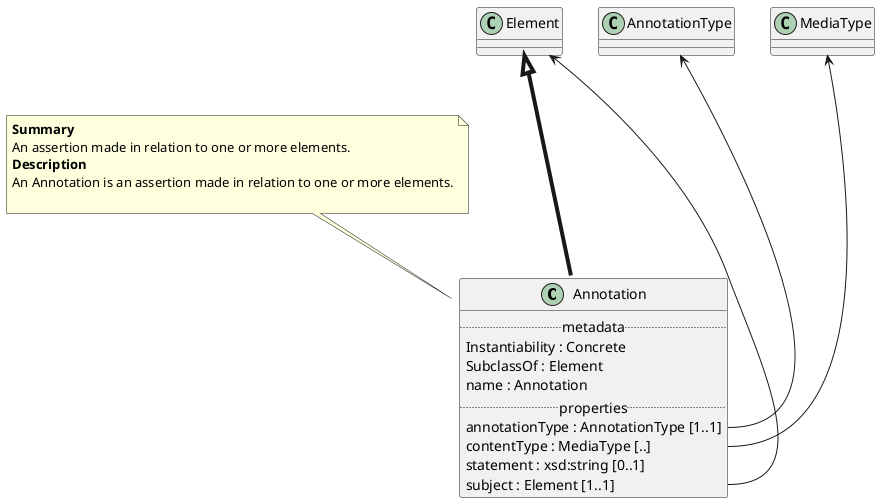 @startuml
class Annotation {
.. metadata ..
    Instantiability : Concrete
    SubclassOf : Element
    name : Annotation
.. properties ..
    annotationType : AnnotationType [1..1]
    contentType : MediaType [..]
    statement : xsd:string [0..1]
    subject : Element [1..1]
}
note top of Annotation
<b>Summary</b>
An assertion made in relation to one or more elements.
<b>Description</b>
An Annotation is an assertion made in relation to one or more elements.

end note
"Element" <|-[thickness=4]- "Annotation"
"AnnotationType" <--- "Annotation::annotationType"
"MediaType" <--- "Annotation::contentType"
"Element" <--- "Annotation::subject"
@enduml
